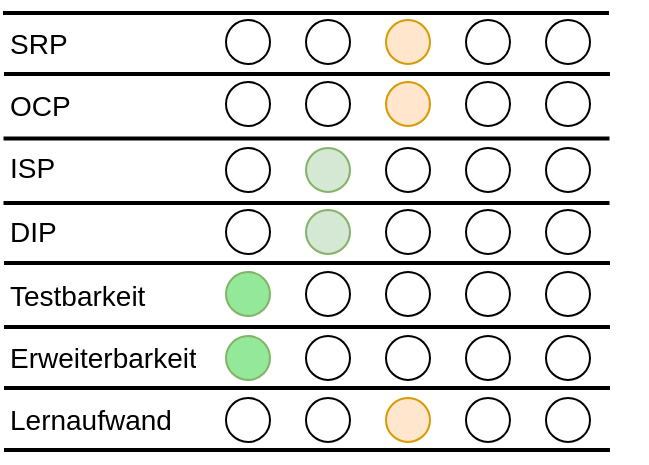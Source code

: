 <mxfile version="14.5.1" type="device"><diagram id="z1pLs8sJM88CfJQa4Bx2" name="Page-1"><mxGraphModel dx="707" dy="552" grid="1" gridSize="10" guides="1" tooltips="1" connect="1" arrows="1" fold="1" page="1" pageScale="1" pageWidth="1169" pageHeight="827" math="0" shadow="0"><root><mxCell id="0"/><mxCell id="1" parent="0"/><mxCell id="KfSQvHBZy1Jdddclp56z-10" value="" style="shape=table;startSize=0;container=1;collapsible=0;childLayout=tableLayout;fontStyle=1;align=center;pointerEvents=1;fontSize=18;fillColor=none;strokeColor=none;" parent="1" vertex="1"><mxGeometry x="350" y="90" width="320" height="220" as="geometry"/></mxCell><mxCell id="KfSQvHBZy1Jdddclp56z-27" style="shape=partialRectangle;html=1;whiteSpace=wrap;collapsible=0;dropTarget=0;pointerEvents=0;fillColor=none;top=0;left=0;bottom=0;right=0;points=[[0,0.5],[1,0.5]];portConstraint=eastwest;fontSize=22;strokeColor=none;" parent="KfSQvHBZy1Jdddclp56z-10" vertex="1"><mxGeometry width="320" height="32" as="geometry"/></mxCell><mxCell id="KfSQvHBZy1Jdddclp56z-28" value="SRP" style="shape=partialRectangle;html=1;whiteSpace=wrap;connectable=0;fillColor=none;top=0;left=0;bottom=0;right=0;overflow=hidden;pointerEvents=1;fontSize=14;align=left;" parent="KfSQvHBZy1Jdddclp56z-27" vertex="1"><mxGeometry width="100" height="32" as="geometry"><mxRectangle width="100" height="32" as="alternateBounds"/></mxGeometry></mxCell><mxCell id="KfSQvHBZy1Jdddclp56z-29" style="shape=partialRectangle;html=1;whiteSpace=wrap;connectable=0;fillColor=none;top=0;left=0;bottom=0;right=0;overflow=hidden;pointerEvents=1;fontSize=22;" parent="KfSQvHBZy1Jdddclp56z-27" vertex="1"><mxGeometry x="100" width="220" height="32" as="geometry"><mxRectangle width="220" height="32" as="alternateBounds"/></mxGeometry></mxCell><mxCell id="KfSQvHBZy1Jdddclp56z-23" style="shape=partialRectangle;html=1;whiteSpace=wrap;collapsible=0;dropTarget=0;pointerEvents=0;fillColor=none;top=0;left=0;bottom=0;right=0;points=[[0,0.5],[1,0.5]];portConstraint=eastwest;fontSize=22;strokeColor=none;" parent="KfSQvHBZy1Jdddclp56z-10" vertex="1"><mxGeometry y="32" width="320" height="30" as="geometry"/></mxCell><mxCell id="KfSQvHBZy1Jdddclp56z-24" value="OCP" style="shape=partialRectangle;html=1;whiteSpace=wrap;connectable=0;fillColor=none;top=0;left=0;bottom=0;right=0;overflow=hidden;pointerEvents=1;fontSize=14;align=left;" parent="KfSQvHBZy1Jdddclp56z-23" vertex="1"><mxGeometry width="100" height="30" as="geometry"><mxRectangle width="100" height="30" as="alternateBounds"/></mxGeometry></mxCell><mxCell id="KfSQvHBZy1Jdddclp56z-25" style="shape=partialRectangle;html=1;whiteSpace=wrap;connectable=0;fillColor=none;top=0;left=0;bottom=0;right=0;overflow=hidden;pointerEvents=1;fontSize=22;strokeColor=default;" parent="KfSQvHBZy1Jdddclp56z-23" vertex="1"><mxGeometry x="100" width="220" height="30" as="geometry"><mxRectangle width="220" height="30" as="alternateBounds"/></mxGeometry></mxCell><mxCell id="KfSQvHBZy1Jdddclp56z-11" value="" style="shape=partialRectangle;html=1;whiteSpace=wrap;collapsible=0;dropTarget=0;pointerEvents=0;fillColor=none;top=0;left=0;bottom=0;right=0;points=[[0,0.5],[1,0.5]];portConstraint=eastwest;fontSize=22;" parent="KfSQvHBZy1Jdddclp56z-10" vertex="1"><mxGeometry y="62" width="320" height="32" as="geometry"/></mxCell><mxCell id="KfSQvHBZy1Jdddclp56z-12" value="ISP" style="shape=partialRectangle;html=1;whiteSpace=wrap;connectable=0;fillColor=none;top=0;left=0;bottom=0;right=0;overflow=hidden;pointerEvents=1;fontSize=14;align=left;" parent="KfSQvHBZy1Jdddclp56z-11" vertex="1"><mxGeometry width="100" height="32" as="geometry"><mxRectangle width="100" height="32" as="alternateBounds"/></mxGeometry></mxCell><mxCell id="KfSQvHBZy1Jdddclp56z-13" value="" style="shape=partialRectangle;html=1;whiteSpace=wrap;connectable=0;fillColor=none;top=0;left=0;bottom=0;right=0;overflow=hidden;pointerEvents=1;fontSize=22;" parent="KfSQvHBZy1Jdddclp56z-11" vertex="1"><mxGeometry x="100" width="220" height="32" as="geometry"><mxRectangle width="220" height="32" as="alternateBounds"/></mxGeometry></mxCell><mxCell id="KfSQvHBZy1Jdddclp56z-15" value="" style="shape=partialRectangle;html=1;whiteSpace=wrap;collapsible=0;dropTarget=0;pointerEvents=0;fillColor=none;top=0;left=0;bottom=0;right=0;points=[[0,0.5],[1,0.5]];portConstraint=eastwest;fontSize=22;" parent="KfSQvHBZy1Jdddclp56z-10" vertex="1"><mxGeometry y="94" width="320" height="32" as="geometry"/></mxCell><mxCell id="KfSQvHBZy1Jdddclp56z-16" value="DIP" style="shape=partialRectangle;html=1;whiteSpace=wrap;connectable=0;fillColor=none;top=0;left=0;bottom=0;right=0;overflow=hidden;pointerEvents=1;fontSize=14;align=left;" parent="KfSQvHBZy1Jdddclp56z-15" vertex="1"><mxGeometry width="100" height="32" as="geometry"><mxRectangle width="100" height="32" as="alternateBounds"/></mxGeometry></mxCell><mxCell id="KfSQvHBZy1Jdddclp56z-17" value="" style="shape=partialRectangle;html=1;whiteSpace=wrap;connectable=0;fillColor=none;top=0;left=0;bottom=0;right=0;overflow=hidden;pointerEvents=1;fontSize=22;" parent="KfSQvHBZy1Jdddclp56z-15" vertex="1"><mxGeometry x="100" width="220" height="32" as="geometry"><mxRectangle width="220" height="32" as="alternateBounds"/></mxGeometry></mxCell><mxCell id="KfSQvHBZy1Jdddclp56z-19" value="" style="shape=partialRectangle;html=1;whiteSpace=wrap;collapsible=0;dropTarget=0;pointerEvents=0;fillColor=none;top=0;left=0;bottom=0;right=0;points=[[0,0.5],[1,0.5]];portConstraint=eastwest;fontSize=22;" parent="KfSQvHBZy1Jdddclp56z-10" vertex="1"><mxGeometry y="126" width="320" height="32" as="geometry"/></mxCell><mxCell id="KfSQvHBZy1Jdddclp56z-20" value="Testbarkeit" style="shape=partialRectangle;html=1;whiteSpace=wrap;connectable=0;fillColor=none;top=0;left=0;bottom=0;right=0;overflow=hidden;pointerEvents=1;fontSize=14;align=left;strokeColor=none;" parent="KfSQvHBZy1Jdddclp56z-19" vertex="1"><mxGeometry width="100" height="32" as="geometry"><mxRectangle width="100" height="32" as="alternateBounds"/></mxGeometry></mxCell><mxCell id="KfSQvHBZy1Jdddclp56z-21" value="" style="shape=partialRectangle;html=1;whiteSpace=wrap;connectable=0;fillColor=none;top=0;left=0;bottom=0;right=0;overflow=hidden;pointerEvents=1;fontSize=22;" parent="KfSQvHBZy1Jdddclp56z-19" vertex="1"><mxGeometry x="100" width="220" height="32" as="geometry"><mxRectangle width="220" height="32" as="alternateBounds"/></mxGeometry></mxCell><mxCell id="KfSQvHBZy1Jdddclp56z-31" style="shape=partialRectangle;html=1;whiteSpace=wrap;collapsible=0;dropTarget=0;pointerEvents=0;fillColor=none;top=0;left=0;bottom=0;right=0;points=[[0,0.5],[1,0.5]];portConstraint=eastwest;fontSize=22;" parent="KfSQvHBZy1Jdddclp56z-10" vertex="1"><mxGeometry y="158" width="320" height="30" as="geometry"/></mxCell><mxCell id="KfSQvHBZy1Jdddclp56z-32" value="Erweiterbarkeit" style="shape=partialRectangle;html=1;whiteSpace=wrap;connectable=0;fillColor=none;top=0;left=0;bottom=0;right=0;overflow=hidden;pointerEvents=1;fontSize=14;align=left;" parent="KfSQvHBZy1Jdddclp56z-31" vertex="1"><mxGeometry width="100" height="30" as="geometry"><mxRectangle width="100" height="30" as="alternateBounds"/></mxGeometry></mxCell><mxCell id="KfSQvHBZy1Jdddclp56z-33" value="" style="shape=partialRectangle;html=1;whiteSpace=wrap;connectable=0;fillColor=none;top=0;left=0;bottom=0;right=0;overflow=hidden;pointerEvents=1;fontSize=22;" parent="KfSQvHBZy1Jdddclp56z-31" vertex="1"><mxGeometry x="100" width="220" height="30" as="geometry"><mxRectangle width="220" height="30" as="alternateBounds"/></mxGeometry></mxCell><mxCell id="KfSQvHBZy1Jdddclp56z-35" style="shape=partialRectangle;html=1;whiteSpace=wrap;collapsible=0;dropTarget=0;pointerEvents=0;fillColor=none;top=0;left=0;bottom=0;right=0;points=[[0,0.5],[1,0.5]];portConstraint=eastwest;fontSize=22;" parent="KfSQvHBZy1Jdddclp56z-10" vertex="1"><mxGeometry y="188" width="320" height="32" as="geometry"/></mxCell><mxCell id="KfSQvHBZy1Jdddclp56z-36" value="Lernaufwand" style="shape=partialRectangle;html=1;whiteSpace=wrap;connectable=0;fillColor=none;top=0;left=0;bottom=0;right=0;overflow=hidden;pointerEvents=1;fontSize=14;align=left;" parent="KfSQvHBZy1Jdddclp56z-35" vertex="1"><mxGeometry width="100" height="32" as="geometry"><mxRectangle width="100" height="32" as="alternateBounds"/></mxGeometry></mxCell><mxCell id="KfSQvHBZy1Jdddclp56z-37" value="" style="shape=partialRectangle;html=1;whiteSpace=wrap;connectable=0;fillColor=none;top=0;left=0;bottom=0;right=0;overflow=hidden;pointerEvents=1;fontSize=22;" parent="KfSQvHBZy1Jdddclp56z-35" vertex="1"><mxGeometry x="100" width="220" height="32" as="geometry"><mxRectangle width="220" height="32" as="alternateBounds"/></mxGeometry></mxCell><mxCell id="KfSQvHBZy1Jdddclp56z-46" value="" style="ellipse;whiteSpace=wrap;html=1;aspect=fixed;fontSize=22;align=left;fillColor=#ffe6cc;strokeColor=#d79b00;" parent="1" vertex="1"><mxGeometry x="540" y="94" width="22" height="22" as="geometry"/></mxCell><mxCell id="KfSQvHBZy1Jdddclp56z-73" value="" style="ellipse;whiteSpace=wrap;html=1;aspect=fixed;fontSize=22;align=left;fillColor=none;" parent="1" vertex="1"><mxGeometry x="620" y="94" width="22" height="22" as="geometry"/></mxCell><mxCell id="qqmLnQjEMz5QAXoTro43-1" value="" style="ellipse;whiteSpace=wrap;html=1;aspect=fixed;fontSize=22;align=left;fillColor=none;" parent="1" vertex="1"><mxGeometry x="500" y="94" width="22" height="22" as="geometry"/></mxCell><mxCell id="Oo2BFlZ4j8P9Ha4qeskb-5" value="" style="ellipse;whiteSpace=wrap;html=1;aspect=fixed;fontSize=22;align=left;fillColor=none;" parent="1" vertex="1"><mxGeometry x="580" y="94" width="22" height="22" as="geometry"/></mxCell><mxCell id="Oo2BFlZ4j8P9Ha4qeskb-14" value="" style="ellipse;whiteSpace=wrap;html=1;aspect=fixed;fontSize=22;align=left;fillColor=none;" parent="1" vertex="1"><mxGeometry x="460" y="94" width="22" height="22" as="geometry"/></mxCell><mxCell id="eXJmdoFjvovPzLHeZY15-1" value="" style="ellipse;whiteSpace=wrap;html=1;aspect=fixed;fontSize=22;align=left;fillColor=#ffe6cc;strokeColor=#D79B00;" parent="1" vertex="1"><mxGeometry x="540" y="125" width="22" height="22" as="geometry"/></mxCell><mxCell id="eXJmdoFjvovPzLHeZY15-2" value="" style="ellipse;whiteSpace=wrap;html=1;aspect=fixed;fontSize=22;align=left;fillColor=none;" parent="1" vertex="1"><mxGeometry x="620" y="125" width="22" height="22" as="geometry"/></mxCell><mxCell id="eXJmdoFjvovPzLHeZY15-3" value="" style="ellipse;whiteSpace=wrap;html=1;aspect=fixed;fontSize=22;align=left;fillColor=none;" parent="1" vertex="1"><mxGeometry x="500" y="125" width="22" height="22" as="geometry"/></mxCell><mxCell id="eXJmdoFjvovPzLHeZY15-4" value="" style="ellipse;whiteSpace=wrap;html=1;aspect=fixed;fontSize=22;align=left;fillColor=none;" parent="1" vertex="1"><mxGeometry x="580" y="125" width="22" height="22" as="geometry"/></mxCell><mxCell id="eXJmdoFjvovPzLHeZY15-5" value="" style="ellipse;whiteSpace=wrap;html=1;aspect=fixed;fontSize=22;align=left;fillColor=none;" parent="1" vertex="1"><mxGeometry x="460" y="125" width="22" height="22" as="geometry"/></mxCell><mxCell id="eXJmdoFjvovPzLHeZY15-6" value="" style="ellipse;whiteSpace=wrap;html=1;aspect=fixed;fontSize=22;align=left;fillColor=none;" parent="1" vertex="1"><mxGeometry x="540" y="158" width="22" height="22" as="geometry"/></mxCell><mxCell id="eXJmdoFjvovPzLHeZY15-7" value="" style="ellipse;whiteSpace=wrap;html=1;aspect=fixed;fontSize=22;align=left;fillColor=none;" parent="1" vertex="1"><mxGeometry x="620" y="158" width="22" height="22" as="geometry"/></mxCell><mxCell id="eXJmdoFjvovPzLHeZY15-8" value="" style="ellipse;whiteSpace=wrap;html=1;aspect=fixed;fontSize=22;align=left;fillColor=#d5e8d4;strokeColor=#82b366;" parent="1" vertex="1"><mxGeometry x="500" y="158" width="22" height="22" as="geometry"/></mxCell><mxCell id="eXJmdoFjvovPzLHeZY15-9" value="" style="ellipse;whiteSpace=wrap;html=1;aspect=fixed;fontSize=22;align=left;fillColor=none;" parent="1" vertex="1"><mxGeometry x="580" y="158" width="22" height="22" as="geometry"/></mxCell><mxCell id="eXJmdoFjvovPzLHeZY15-10" value="" style="ellipse;whiteSpace=wrap;html=1;aspect=fixed;fontSize=22;align=left;fillColor=none;" parent="1" vertex="1"><mxGeometry x="460" y="158" width="22" height="22" as="geometry"/></mxCell><mxCell id="eXJmdoFjvovPzLHeZY15-11" value="" style="ellipse;whiteSpace=wrap;html=1;aspect=fixed;fontSize=22;align=left;fillColor=none;" parent="1" vertex="1"><mxGeometry x="540" y="189" width="22" height="22" as="geometry"/></mxCell><mxCell id="eXJmdoFjvovPzLHeZY15-12" value="" style="ellipse;whiteSpace=wrap;html=1;aspect=fixed;fontSize=22;align=left;fillColor=none;" parent="1" vertex="1"><mxGeometry x="620" y="189" width="22" height="22" as="geometry"/></mxCell><mxCell id="eXJmdoFjvovPzLHeZY15-14" value="" style="ellipse;whiteSpace=wrap;html=1;aspect=fixed;fontSize=22;align=left;fillColor=none;" parent="1" vertex="1"><mxGeometry x="580" y="189" width="22" height="22" as="geometry"/></mxCell><mxCell id="eXJmdoFjvovPzLHeZY15-16" value="" style="ellipse;whiteSpace=wrap;html=1;aspect=fixed;fontSize=22;align=left;fillColor=none;" parent="1" vertex="1"><mxGeometry x="540" y="220" width="22" height="22" as="geometry"/></mxCell><mxCell id="eXJmdoFjvovPzLHeZY15-17" value="" style="ellipse;whiteSpace=wrap;html=1;aspect=fixed;fontSize=22;align=left;fillColor=none;" parent="1" vertex="1"><mxGeometry x="620" y="220" width="22" height="22" as="geometry"/></mxCell><mxCell id="eXJmdoFjvovPzLHeZY15-19" value="" style="ellipse;whiteSpace=wrap;html=1;aspect=fixed;fontSize=22;align=left;fillColor=none;" parent="1" vertex="1"><mxGeometry x="580" y="220" width="22" height="22" as="geometry"/></mxCell><mxCell id="eXJmdoFjvovPzLHeZY15-21" value="" style="ellipse;whiteSpace=wrap;html=1;aspect=fixed;fontSize=22;align=left;fillColor=none;" parent="1" vertex="1"><mxGeometry x="540" y="252" width="22" height="22" as="geometry"/></mxCell><mxCell id="eXJmdoFjvovPzLHeZY15-22" value="" style="ellipse;whiteSpace=wrap;html=1;aspect=fixed;fontSize=22;align=left;fillColor=none;" parent="1" vertex="1"><mxGeometry x="620" y="252" width="22" height="22" as="geometry"/></mxCell><mxCell id="eXJmdoFjvovPzLHeZY15-24" value="" style="ellipse;whiteSpace=wrap;html=1;aspect=fixed;fontSize=22;align=left;fillColor=none;" parent="1" vertex="1"><mxGeometry x="580" y="252" width="22" height="22" as="geometry"/></mxCell><mxCell id="eXJmdoFjvovPzLHeZY15-26" value="" style="ellipse;whiteSpace=wrap;html=1;aspect=fixed;fontSize=22;align=left;fillColor=#ffe6cc;strokeColor=#D79B00;" parent="1" vertex="1"><mxGeometry x="540" y="283" width="22" height="22" as="geometry"/></mxCell><mxCell id="eXJmdoFjvovPzLHeZY15-27" value="" style="ellipse;whiteSpace=wrap;html=1;aspect=fixed;fontSize=22;align=left;fillColor=none;" parent="1" vertex="1"><mxGeometry x="620" y="283" width="22" height="22" as="geometry"/></mxCell><mxCell id="eXJmdoFjvovPzLHeZY15-28" value="" style="ellipse;whiteSpace=wrap;html=1;aspect=fixed;fontSize=22;align=left;fillColor=none;" parent="1" vertex="1"><mxGeometry x="500" y="283" width="22" height="22" as="geometry"/></mxCell><mxCell id="eXJmdoFjvovPzLHeZY15-29" value="" style="ellipse;whiteSpace=wrap;html=1;aspect=fixed;fontSize=22;align=left;fillColor=none;" parent="1" vertex="1"><mxGeometry x="580" y="283" width="22" height="22" as="geometry"/></mxCell><mxCell id="eXJmdoFjvovPzLHeZY15-30" value="" style="ellipse;whiteSpace=wrap;html=1;aspect=fixed;fontSize=22;align=left;fillColor=none;" parent="1" vertex="1"><mxGeometry x="460" y="283" width="22" height="22" as="geometry"/></mxCell><mxCell id="eXJmdoFjvovPzLHeZY15-31" value="" style="line;strokeWidth=2;direction=south;html=1;rotation=90;" parent="1" vertex="1"><mxGeometry x="495.5" y="-30.5" width="10" height="303" as="geometry"/></mxCell><mxCell id="eXJmdoFjvovPzLHeZY15-32" value="" style="line;strokeWidth=2;direction=south;html=1;rotation=90;" parent="1" vertex="1"><mxGeometry x="495.25" y="1.75" width="10" height="303" as="geometry"/></mxCell><mxCell id="eXJmdoFjvovPzLHeZY15-33" value="" style="line;strokeWidth=2;direction=south;html=1;rotation=90;" parent="1" vertex="1"><mxGeometry x="495.25" y="34" width="10" height="303" as="geometry"/></mxCell><mxCell id="eXJmdoFjvovPzLHeZY15-34" value="" style="line;strokeWidth=2;direction=south;html=1;rotation=90;" parent="1" vertex="1"><mxGeometry x="495.5" y="64" width="10" height="303" as="geometry"/></mxCell><mxCell id="eXJmdoFjvovPzLHeZY15-35" value="" style="line;strokeWidth=2;direction=south;html=1;rotation=90;" parent="1" vertex="1"><mxGeometry x="495.5" y="96" width="10" height="303" as="geometry"/></mxCell><mxCell id="eXJmdoFjvovPzLHeZY15-36" value="" style="line;strokeWidth=2;direction=south;html=1;rotation=90;" parent="1" vertex="1"><mxGeometry x="495.5" y="126.5" width="10" height="303" as="geometry"/></mxCell><mxCell id="eXJmdoFjvovPzLHeZY15-37" value="" style="line;strokeWidth=2;direction=south;html=1;rotation=90;" parent="1" vertex="1"><mxGeometry x="495.5" y="157.5" width="10" height="303" as="geometry"/></mxCell><mxCell id="eXJmdoFjvovPzLHeZY15-38" value="" style="line;strokeWidth=2;direction=south;html=1;rotation=90;" parent="1" vertex="1"><mxGeometry x="495" y="-61" width="10" height="303" as="geometry"/></mxCell><mxCell id="2y-TUzYLOZLlsTnR5MeS-1" value="" style="ellipse;whiteSpace=wrap;html=1;aspect=fixed;fontSize=22;align=left;fillColor=#d5e8d4;strokeColor=#82b366;" vertex="1" parent="1"><mxGeometry x="500" y="189" width="22" height="22" as="geometry"/></mxCell><mxCell id="2y-TUzYLOZLlsTnR5MeS-2" value="" style="ellipse;whiteSpace=wrap;html=1;aspect=fixed;fontSize=22;align=left;fillColor=#94E89A;strokeColor=#82b366;" vertex="1" parent="1"><mxGeometry x="460" y="220" width="22" height="22" as="geometry"/></mxCell><mxCell id="2y-TUzYLOZLlsTnR5MeS-3" value="" style="ellipse;whiteSpace=wrap;html=1;aspect=fixed;fontSize=22;align=left;fillColor=#94E89A;strokeColor=#82b366;" vertex="1" parent="1"><mxGeometry x="460" y="252" width="22" height="22" as="geometry"/></mxCell><mxCell id="2y-TUzYLOZLlsTnR5MeS-4" value="" style="ellipse;whiteSpace=wrap;html=1;aspect=fixed;fontSize=22;align=left;fillColor=none;" vertex="1" parent="1"><mxGeometry x="500" y="252" width="22" height="22" as="geometry"/></mxCell><mxCell id="2y-TUzYLOZLlsTnR5MeS-5" value="" style="ellipse;whiteSpace=wrap;html=1;aspect=fixed;fontSize=22;align=left;fillColor=none;" vertex="1" parent="1"><mxGeometry x="500" y="220" width="22" height="22" as="geometry"/></mxCell><mxCell id="2y-TUzYLOZLlsTnR5MeS-6" value="" style="ellipse;whiteSpace=wrap;html=1;aspect=fixed;fontSize=22;align=left;fillColor=none;" vertex="1" parent="1"><mxGeometry x="460" y="189" width="22" height="22" as="geometry"/></mxCell></root></mxGraphModel></diagram></mxfile>
